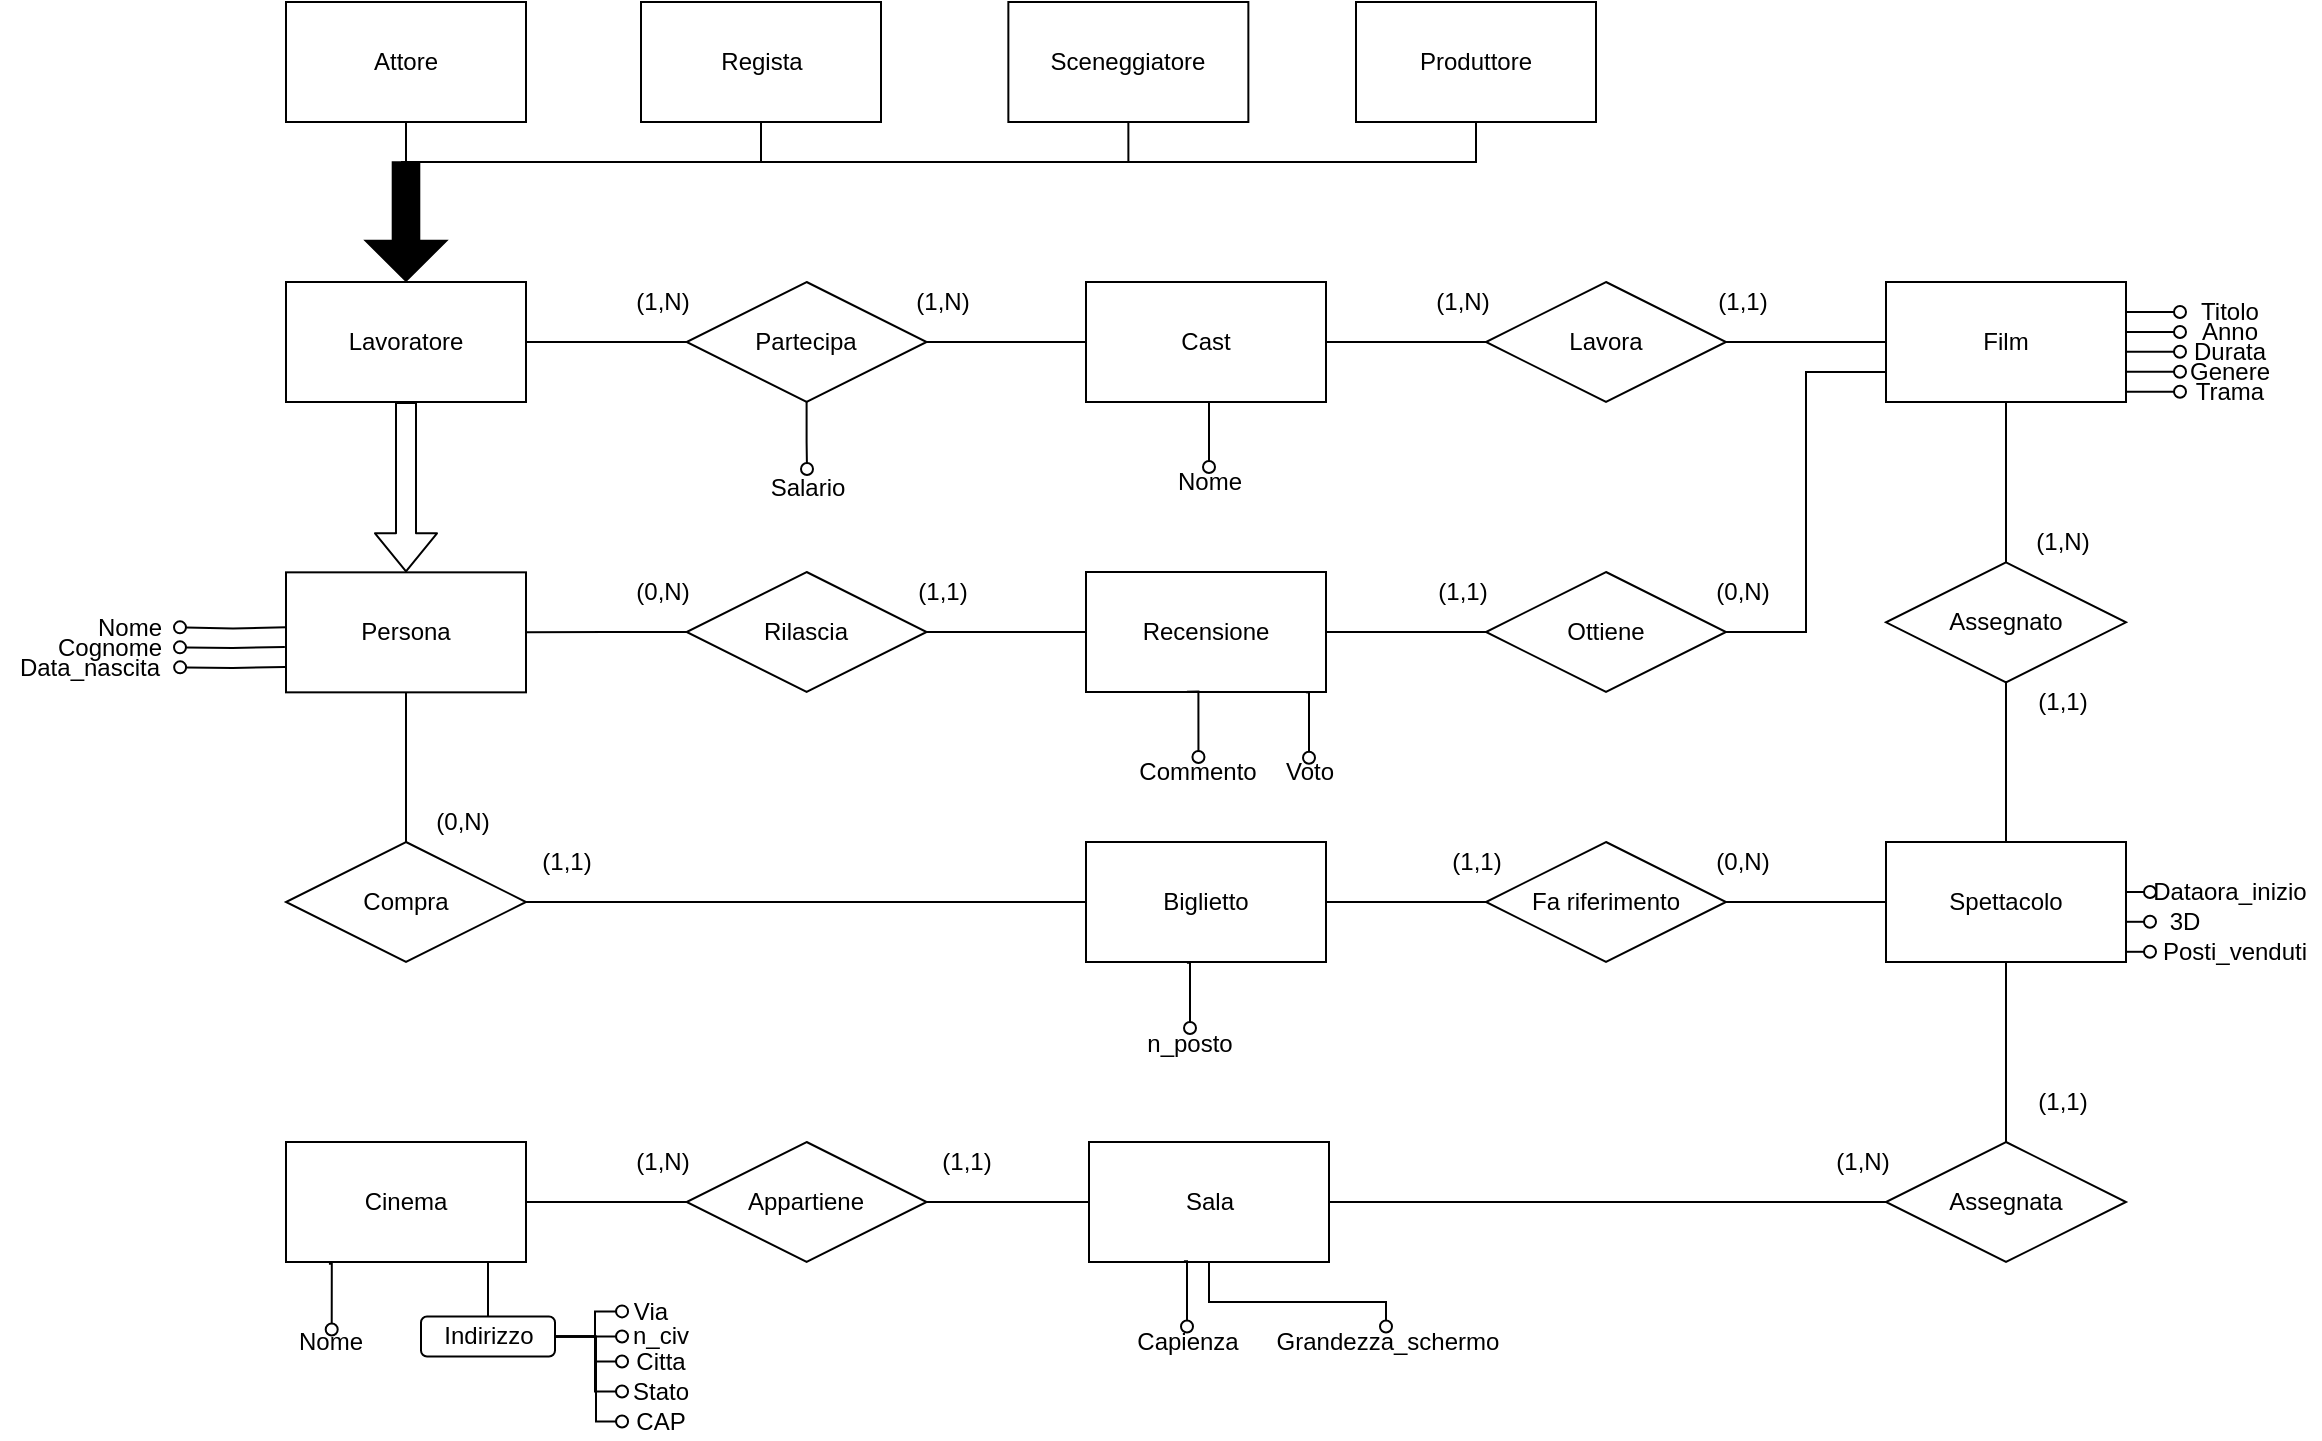 <mxfile version="12.2.2" type="device" pages="1"><diagram id="SxVCvDRjUEHPkxnFhpnD" name="Page-1"><mxGraphModel dx="1648" dy="804" grid="1" gridSize="10" guides="1" tooltips="1" connect="1" arrows="1" fold="1" page="1" pageScale="1" pageWidth="1169" pageHeight="827" math="0" shadow="0"><root><mxCell id="0"/><mxCell id="1" parent="0"/><mxCell id="8wB98f5tJk7npL21OONF-8" style="edgeStyle=orthogonalEdgeStyle;rounded=0;orthogonalLoop=1;jettySize=auto;html=1;exitX=1;exitY=0.5;exitDx=0;exitDy=0;entryX=0;entryY=0.5;entryDx=0;entryDy=0;endArrow=none;endFill=0;" parent="1" source="8wB98f5tJk7npL21OONF-1" target="8wB98f5tJk7npL21OONF-7" edge="1"><mxGeometry relative="1" as="geometry"/></mxCell><mxCell id="8wB98f5tJk7npL21OONF-1" value="Biglietto" style="rounded=0;whiteSpace=wrap;html=1;" parent="1" vertex="1"><mxGeometry x="553" y="450" width="120" height="60" as="geometry"/></mxCell><mxCell id="8wB98f5tJk7npL21OONF-10" style="edgeStyle=orthogonalEdgeStyle;rounded=0;orthogonalLoop=1;jettySize=auto;html=1;exitX=1;exitY=0.5;exitDx=0;exitDy=0;entryX=0;entryY=0.5;entryDx=0;entryDy=0;endArrow=none;endFill=0;" parent="1" source="8wB98f5tJk7npL21OONF-7" target="8wB98f5tJk7npL21OONF-9" edge="1"><mxGeometry relative="1" as="geometry"/></mxCell><mxCell id="8wB98f5tJk7npL21OONF-7" value="Fa riferimento" style="rhombus;whiteSpace=wrap;html=1;" parent="1" vertex="1"><mxGeometry x="753" y="450" width="120" height="60" as="geometry"/></mxCell><mxCell id="8wB98f5tJk7npL21OONF-11" style="edgeStyle=orthogonalEdgeStyle;rounded=0;orthogonalLoop=1;jettySize=auto;html=1;exitX=0.5;exitY=0;exitDx=0;exitDy=0;endArrow=none;endFill=0;" parent="1" source="8wB98f5tJk7npL21OONF-9" edge="1"><mxGeometry relative="1" as="geometry"><mxPoint x="1013" y="370" as="targetPoint"/></mxGeometry></mxCell><mxCell id="8wB98f5tJk7npL21OONF-9" value="Spettacolo" style="rounded=0;whiteSpace=wrap;html=1;" parent="1" vertex="1"><mxGeometry x="953" y="450" width="120" height="60" as="geometry"/></mxCell><mxCell id="8wB98f5tJk7npL21OONF-13" value="" style="edgeStyle=orthogonalEdgeStyle;rounded=0;orthogonalLoop=1;jettySize=auto;html=1;endArrow=none;endFill=0;exitX=0.5;exitY=1;exitDx=0;exitDy=0;" parent="1" source="8wB98f5tJk7npL21OONF-12" target="8wB98f5tJk7npL21OONF-9" edge="1"><mxGeometry relative="1" as="geometry"/></mxCell><mxCell id="8wB98f5tJk7npL21OONF-12" value="Assegnato" style="rhombus;whiteSpace=wrap;html=1;" parent="1" vertex="1"><mxGeometry x="953" y="310.17" width="120" height="60" as="geometry"/></mxCell><mxCell id="8wB98f5tJk7npL21OONF-21" style="edgeStyle=orthogonalEdgeStyle;rounded=0;orthogonalLoop=1;jettySize=auto;html=1;exitX=0;exitY=0.75;exitDx=0;exitDy=0;entryX=1;entryY=0.5;entryDx=0;entryDy=0;endArrow=none;endFill=0;" parent="1" source="8wB98f5tJk7npL21OONF-17" target="8wB98f5tJk7npL21OONF-19" edge="1"><mxGeometry relative="1" as="geometry"/></mxCell><mxCell id="8wB98f5tJk7npL21OONF-17" value="Film" style="rounded=0;whiteSpace=wrap;html=1;" parent="1" vertex="1"><mxGeometry x="953" y="170" width="120" height="60" as="geometry"/></mxCell><mxCell id="8wB98f5tJk7npL21OONF-29" style="edgeStyle=orthogonalEdgeStyle;rounded=0;orthogonalLoop=1;jettySize=auto;html=1;exitX=0;exitY=0.5;exitDx=0;exitDy=0;entryX=1;entryY=0.5;entryDx=0;entryDy=0;endArrow=none;endFill=0;" parent="1" source="8wB98f5tJk7npL21OONF-19" target="8wB98f5tJk7npL21OONF-27" edge="1"><mxGeometry relative="1" as="geometry"/></mxCell><mxCell id="8wB98f5tJk7npL21OONF-19" value="Ottiene" style="rhombus;whiteSpace=wrap;html=1;" parent="1" vertex="1"><mxGeometry x="753" y="315" width="120" height="60" as="geometry"/></mxCell><mxCell id="8wB98f5tJk7npL21OONF-24" style="edgeStyle=orthogonalEdgeStyle;rounded=0;orthogonalLoop=1;jettySize=auto;html=1;exitX=1;exitY=0.5;exitDx=0;exitDy=0;entryX=0;entryY=0.5;entryDx=0;entryDy=0;endArrow=none;endFill=0;" parent="1" source="8wB98f5tJk7npL21OONF-23" target="8wB98f5tJk7npL21OONF-17" edge="1"><mxGeometry relative="1" as="geometry"/></mxCell><mxCell id="8wB98f5tJk7npL21OONF-28" style="edgeStyle=orthogonalEdgeStyle;rounded=0;orthogonalLoop=1;jettySize=auto;html=1;exitX=0;exitY=0.5;exitDx=0;exitDy=0;entryX=1;entryY=0.5;entryDx=0;entryDy=0;endArrow=none;endFill=0;" parent="1" source="8wB98f5tJk7npL21OONF-23" target="8wB98f5tJk7npL21OONF-26" edge="1"><mxGeometry relative="1" as="geometry"/></mxCell><mxCell id="8wB98f5tJk7npL21OONF-23" value="Lavora" style="rhombus;whiteSpace=wrap;html=1;" parent="1" vertex="1"><mxGeometry x="753" y="170" width="120" height="60" as="geometry"/></mxCell><mxCell id="8wB98f5tJk7npL21OONF-26" value="Cast" style="rounded=0;whiteSpace=wrap;html=1;" parent="1" vertex="1"><mxGeometry x="553" y="170" width="120" height="60" as="geometry"/></mxCell><mxCell id="8wB98f5tJk7npL21OONF-27" value="Recensione" style="rounded=0;whiteSpace=wrap;html=1;" parent="1" vertex="1"><mxGeometry x="553" y="315" width="120" height="60" as="geometry"/></mxCell><mxCell id="8wB98f5tJk7npL21OONF-36" style="edgeStyle=orthogonalEdgeStyle;rounded=0;orthogonalLoop=1;jettySize=auto;html=1;exitX=1;exitY=0.5;exitDx=0;exitDy=0;entryX=0;entryY=0.5;entryDx=0;entryDy=0;endArrow=none;endFill=0;" parent="1" source="8wB98f5tJk7npL21OONF-34" target="8wB98f5tJk7npL21OONF-1" edge="1"><mxGeometry relative="1" as="geometry"/></mxCell><mxCell id="8wB98f5tJk7npL21OONF-34" value="Compra" style="rhombus;whiteSpace=wrap;html=1;" parent="1" vertex="1"><mxGeometry x="153" y="450" width="120" height="60" as="geometry"/></mxCell><mxCell id="8wB98f5tJk7npL21OONF-42" style="edgeStyle=orthogonalEdgeStyle;rounded=0;orthogonalLoop=1;jettySize=auto;html=1;exitX=0;exitY=0.5;exitDx=0;exitDy=0;entryX=1;entryY=0.5;entryDx=0;entryDy=0;endArrow=none;endFill=0;" parent="1" source="8wB98f5tJk7npL21OONF-43" target="8wB98f5tJk7npL21OONF-44" edge="1"><mxGeometry relative="1" as="geometry"/></mxCell><mxCell id="8wB98f5tJk7npL21OONF-68" style="edgeStyle=orthogonalEdgeStyle;rounded=0;orthogonalLoop=1;jettySize=auto;html=1;exitX=1;exitY=0.5;exitDx=0;exitDy=0;endArrow=none;endFill=0;" parent="1" source="8wB98f5tJk7npL21OONF-43" target="8wB98f5tJk7npL21OONF-27" edge="1"><mxGeometry relative="1" as="geometry"/></mxCell><mxCell id="8wB98f5tJk7npL21OONF-43" value="Rilascia" style="rhombus;whiteSpace=wrap;html=1;" parent="1" vertex="1"><mxGeometry x="353.31" y="315" width="120" height="60" as="geometry"/></mxCell><mxCell id="8wB98f5tJk7npL21OONF-46" style="edgeStyle=orthogonalEdgeStyle;rounded=0;orthogonalLoop=1;jettySize=auto;html=1;exitX=0.5;exitY=1;exitDx=0;exitDy=0;entryX=0.5;entryY=0;entryDx=0;entryDy=0;endArrow=none;endFill=0;" parent="1" source="8wB98f5tJk7npL21OONF-44" target="8wB98f5tJk7npL21OONF-34" edge="1"><mxGeometry relative="1" as="geometry"/></mxCell><mxCell id="8wB98f5tJk7npL21OONF-44" value="Persona" style="rounded=0;whiteSpace=wrap;html=1;" parent="1" vertex="1"><mxGeometry x="153" y="315.17" width="120" height="60" as="geometry"/></mxCell><mxCell id="8wB98f5tJk7npL21OONF-48" style="edgeStyle=orthogonalEdgeStyle;rounded=0;orthogonalLoop=1;jettySize=auto;html=1;exitX=0;exitY=0.5;exitDx=0;exitDy=0;entryX=1;entryY=0.5;entryDx=0;entryDy=0;endArrow=none;endFill=0;" parent="1" source="8wB98f5tJk7npL21OONF-49" target="8wB98f5tJk7npL21OONF-50" edge="1"><mxGeometry relative="1" as="geometry"/></mxCell><mxCell id="8wB98f5tJk7npL21OONF-82" style="edgeStyle=orthogonalEdgeStyle;rounded=0;orthogonalLoop=1;jettySize=auto;html=1;exitX=1;exitY=0.5;exitDx=0;exitDy=0;endArrow=none;endFill=0;" parent="1" source="8wB98f5tJk7npL21OONF-49" target="8wB98f5tJk7npL21OONF-26" edge="1"><mxGeometry relative="1" as="geometry"/></mxCell><mxCell id="8wB98f5tJk7npL21OONF-49" value="Partecipa" style="rhombus;whiteSpace=wrap;html=1;" parent="1" vertex="1"><mxGeometry x="353.31" y="170" width="120" height="60" as="geometry"/></mxCell><mxCell id="8wB98f5tJk7npL21OONF-50" value="Lavoratore" style="rounded=0;whiteSpace=wrap;html=1;" parent="1" vertex="1"><mxGeometry x="153" y="170" width="120" height="60" as="geometry"/></mxCell><mxCell id="8wB98f5tJk7npL21OONF-55" value="Assegnata" style="rhombus;whiteSpace=wrap;html=1;" parent="1" vertex="1"><mxGeometry x="953" y="600.0" width="120" height="60" as="geometry"/></mxCell><mxCell id="8wB98f5tJk7npL21OONF-57" value="Sala" style="rounded=0;whiteSpace=wrap;html=1;" parent="1" vertex="1"><mxGeometry x="554.5" y="600" width="120" height="60" as="geometry"/></mxCell><mxCell id="8wB98f5tJk7npL21OONF-58" style="edgeStyle=orthogonalEdgeStyle;rounded=0;orthogonalLoop=1;jettySize=auto;html=1;exitX=1;exitY=0.5;exitDx=0;exitDy=0;entryX=0;entryY=0.5;entryDx=0;entryDy=0;endArrow=none;endFill=0;" parent="1" source="8wB98f5tJk7npL21OONF-61" target="8wB98f5tJk7npL21OONF-60" edge="1"><mxGeometry relative="1" as="geometry"><mxPoint x="473.974" y="759.529" as="sourcePoint"/></mxGeometry></mxCell><mxCell id="8wB98f5tJk7npL21OONF-59" style="edgeStyle=orthogonalEdgeStyle;rounded=0;orthogonalLoop=1;jettySize=auto;html=1;exitX=1;exitY=0.5;exitDx=0;exitDy=0;entryX=0;entryY=0.5;entryDx=0;entryDy=0;endArrow=none;endFill=0;" parent="1" source="8wB98f5tJk7npL21OONF-60" target="8wB98f5tJk7npL21OONF-57" edge="1"><mxGeometry relative="1" as="geometry"><mxPoint x="753.974" y="759.529" as="targetPoint"/></mxGeometry></mxCell><mxCell id="8wB98f5tJk7npL21OONF-60" value="Appartiene" style="rhombus;whiteSpace=wrap;html=1;" parent="1" vertex="1"><mxGeometry x="353.31" y="600" width="120" height="60" as="geometry"/></mxCell><mxCell id="8wB98f5tJk7npL21OONF-61" value="Cinema" style="rounded=0;whiteSpace=wrap;html=1;" parent="1" vertex="1"><mxGeometry x="153" y="600" width="120" height="60" as="geometry"/></mxCell><mxCell id="8wB98f5tJk7npL21OONF-85" value="" style="html=1;shadow=0;dashed=0;align=center;verticalAlign=middle;shape=mxgraph.arrows2.arrow;dy=0.67;dx=20;notch=0;strokeWidth=1;rotation=90;labelBackgroundColor=none;gradientColor=none;fillColor=#000000;" parent="1" vertex="1"><mxGeometry x="183.37" y="119.6" width="59.26" height="40.3" as="geometry"/></mxCell><mxCell id="8wB98f5tJk7npL21OONF-97" style="edgeStyle=orthogonalEdgeStyle;rounded=0;orthogonalLoop=1;jettySize=auto;html=1;exitX=0.5;exitY=1;exitDx=0;exitDy=0;endArrow=none;endFill=0;entryX=0;entryY=0.5;entryDx=0;entryDy=0;entryPerimeter=0;" parent="1" source="8wB98f5tJk7npL21OONF-86" edge="1"><mxGeometry relative="1" as="geometry"><mxPoint x="333.5" y="110" as="targetPoint"/><Array as="points"><mxPoint x="748.5" y="110"/></Array></mxGeometry></mxCell><mxCell id="8wB98f5tJk7npL21OONF-86" value="Produttore" style="rounded=0;whiteSpace=wrap;html=1;" parent="1" vertex="1"><mxGeometry x="688" y="30" width="120" height="60" as="geometry"/></mxCell><mxCell id="8wB98f5tJk7npL21OONF-98" style="edgeStyle=orthogonalEdgeStyle;rounded=0;orthogonalLoop=1;jettySize=auto;html=1;exitX=0.5;exitY=1;exitDx=0;exitDy=0;endArrow=none;endFill=0;entryX=0;entryY=0.5;entryDx=0;entryDy=0;entryPerimeter=0;" parent="1" source="8wB98f5tJk7npL21OONF-87" edge="1"><mxGeometry relative="1" as="geometry"><mxPoint x="333.5" y="110" as="targetPoint"/><Array as="points"><mxPoint x="574.5" y="110"/></Array></mxGeometry></mxCell><mxCell id="8wB98f5tJk7npL21OONF-87" value="Sceneggiatore" style="rounded=0;whiteSpace=wrap;html=1;" parent="1" vertex="1"><mxGeometry x="514.18" y="30" width="120" height="60" as="geometry"/></mxCell><mxCell id="8wB98f5tJk7npL21OONF-99" style="edgeStyle=orthogonalEdgeStyle;rounded=0;orthogonalLoop=1;jettySize=auto;html=1;exitX=0.5;exitY=1;exitDx=0;exitDy=0;endArrow=none;endFill=0;" parent="1" source="8wB98f5tJk7npL21OONF-88" edge="1"><mxGeometry relative="1" as="geometry"><mxPoint x="210.5" y="110" as="targetPoint"/><Array as="points"><mxPoint x="390.5" y="110"/></Array></mxGeometry></mxCell><mxCell id="8wB98f5tJk7npL21OONF-88" value="Regista" style="rounded=0;whiteSpace=wrap;html=1;" parent="1" vertex="1"><mxGeometry x="330.5" y="30" width="120" height="60" as="geometry"/></mxCell><mxCell id="8wB98f5tJk7npL21OONF-100" style="edgeStyle=orthogonalEdgeStyle;rounded=0;orthogonalLoop=1;jettySize=auto;html=1;exitX=0.5;exitY=1;exitDx=0;exitDy=0;endArrow=none;endFill=0;entryX=0.5;entryY=0;entryDx=0;entryDy=0;" parent="1" source="8wB98f5tJk7npL21OONF-89" target="8wB98f5tJk7npL21OONF-50" edge="1"><mxGeometry relative="1" as="geometry"><mxPoint x="280.5" y="110" as="targetPoint"/><Array as="points"><mxPoint x="213.5" y="100"/><mxPoint x="213.5" y="100"/></Array></mxGeometry></mxCell><mxCell id="8wB98f5tJk7npL21OONF-89" value="Attore" style="rounded=0;whiteSpace=wrap;html=1;" parent="1" vertex="1"><mxGeometry x="153" y="30" width="120" height="60" as="geometry"/></mxCell><mxCell id="zS0oxWJzYQvJp2sohlHS-12" value="(1,1)" style="text;html=1;align=center;verticalAlign=middle;resizable=0;points=[];;autosize=1;" parent="1" vertex="1"><mxGeometry x="1020.5" y="569.67" width="40" height="20" as="geometry"/></mxCell><mxCell id="zS0oxWJzYQvJp2sohlHS-13" value="(1,N)" style="text;html=1;align=center;verticalAlign=middle;resizable=0;points=[];;autosize=1;" parent="1" vertex="1"><mxGeometry x="920.5" y="600" width="40" height="20" as="geometry"/></mxCell><mxCell id="zS0oxWJzYQvJp2sohlHS-15" value="(1,N)" style="text;html=1;align=center;verticalAlign=middle;resizable=0;points=[];;autosize=1;" parent="1" vertex="1"><mxGeometry x="1020.5" y="289.84" width="40" height="20" as="geometry"/></mxCell><mxCell id="zS0oxWJzYQvJp2sohlHS-16" value="(1,1)" style="text;html=1;align=center;verticalAlign=middle;resizable=0;points=[];;autosize=1;" parent="1" vertex="1"><mxGeometry x="1020.5" y="370.17" width="40" height="20" as="geometry"/></mxCell><mxCell id="zS0oxWJzYQvJp2sohlHS-17" value="(1,N)" style="text;html=1;align=center;verticalAlign=middle;resizable=0;points=[];;autosize=1;" parent="1" vertex="1"><mxGeometry x="720.5" y="170.0" width="40" height="20" as="geometry"/></mxCell><mxCell id="zS0oxWJzYQvJp2sohlHS-18" value="(1,1)" style="text;html=1;align=center;verticalAlign=middle;resizable=0;points=[];;autosize=1;" parent="1" vertex="1"><mxGeometry x="860.5" y="170.0" width="40" height="20" as="geometry"/></mxCell><mxCell id="zS0oxWJzYQvJp2sohlHS-19" value="(1,1)" style="text;html=1;align=center;verticalAlign=middle;resizable=0;points=[];;autosize=1;direction=south;" parent="1" vertex="1"><mxGeometry x="730.5" y="305.17" width="20" height="40" as="geometry"/></mxCell><mxCell id="zS0oxWJzYQvJp2sohlHS-20" value="(0,N)" style="text;html=1;align=center;verticalAlign=middle;resizable=0;points=[];;autosize=1;" parent="1" vertex="1"><mxGeometry x="860.5" y="315" width="40" height="20" as="geometry"/></mxCell><mxCell id="zS0oxWJzYQvJp2sohlHS-21" value="(1,1)" style="text;html=1;align=center;verticalAlign=middle;resizable=0;points=[];;autosize=1;" parent="1" vertex="1"><mxGeometry x="728" y="450" width="40" height="20" as="geometry"/></mxCell><mxCell id="zS0oxWJzYQvJp2sohlHS-22" value="(0,N)" style="text;html=1;align=center;verticalAlign=middle;resizable=0;points=[];;autosize=1;" parent="1" vertex="1"><mxGeometry x="860.5" y="450" width="40" height="20" as="geometry"/></mxCell><mxCell id="wW--GuR68TF_nnqXMGor-6" value="" style="endArrow=none;html=1;entryX=0.5;entryY=1;entryDx=0;entryDy=0;exitX=0.5;exitY=0;exitDx=0;exitDy=0;" parent="1" source="8wB98f5tJk7npL21OONF-55" target="8wB98f5tJk7npL21OONF-9" edge="1"><mxGeometry width="50" height="50" relative="1" as="geometry"><mxPoint x="440.5" y="610" as="sourcePoint"/><mxPoint x="490.5" y="560" as="targetPoint"/></mxGeometry></mxCell><mxCell id="wW--GuR68TF_nnqXMGor-8" value="" style="endArrow=none;html=1;entryX=1;entryY=0.5;entryDx=0;entryDy=0;exitX=0;exitY=0.5;exitDx=0;exitDy=0;" parent="1" source="8wB98f5tJk7npL21OONF-55" target="8wB98f5tJk7npL21OONF-57" edge="1"><mxGeometry width="50" height="50" relative="1" as="geometry"><mxPoint x="120.5" y="820" as="sourcePoint"/><mxPoint x="170.5" y="770" as="targetPoint"/></mxGeometry></mxCell><mxCell id="wW--GuR68TF_nnqXMGor-9" value="(1,N)" style="text;html=1;align=center;verticalAlign=middle;resizable=0;points=[];;autosize=1;" parent="1" vertex="1"><mxGeometry x="320.5" y="170.0" width="40" height="20" as="geometry"/></mxCell><mxCell id="wW--GuR68TF_nnqXMGor-10" value="(1,N)" style="text;html=1;align=center;verticalAlign=middle;resizable=0;points=[];;autosize=1;" parent="1" vertex="1"><mxGeometry x="460.5" y="170.0" width="40" height="20" as="geometry"/></mxCell><mxCell id="wW--GuR68TF_nnqXMGor-12" value="(0,N)" style="text;html=1;align=center;verticalAlign=middle;resizable=0;points=[];;autosize=1;" parent="1" vertex="1"><mxGeometry x="320.5" y="315.17" width="40" height="20" as="geometry"/></mxCell><mxCell id="wW--GuR68TF_nnqXMGor-13" value="(1,1)" style="text;html=1;align=center;verticalAlign=middle;resizable=0;points=[];;autosize=1;" parent="1" vertex="1"><mxGeometry x="460.5" y="315" width="40" height="20" as="geometry"/></mxCell><mxCell id="wW--GuR68TF_nnqXMGor-14" value="" style="endArrow=none;html=1;entryX=0.5;entryY=1;entryDx=0;entryDy=0;exitX=0.5;exitY=0;exitDx=0;exitDy=0;" parent="1" source="8wB98f5tJk7npL21OONF-12" target="8wB98f5tJk7npL21OONF-17" edge="1"><mxGeometry width="50" height="50" relative="1" as="geometry"><mxPoint x="250.5" y="740" as="sourcePoint"/><mxPoint x="300.5" y="690" as="targetPoint"/></mxGeometry></mxCell><mxCell id="wW--GuR68TF_nnqXMGor-17" value="" style="shape=flexArrow;endArrow=classic;html=1;exitX=0.5;exitY=1;exitDx=0;exitDy=0;entryX=0.5;entryY=0;entryDx=0;entryDy=0;" parent="1" source="8wB98f5tJk7npL21OONF-50" target="8wB98f5tJk7npL21OONF-44" edge="1"><mxGeometry width="50" height="50" relative="1" as="geometry"><mxPoint x="192.63" y="289.84" as="sourcePoint"/><mxPoint x="242.63" y="239.84" as="targetPoint"/></mxGeometry></mxCell><mxCell id="wW--GuR68TF_nnqXMGor-18" value="(0,N)" style="text;html=1;align=center;verticalAlign=middle;resizable=0;points=[];;autosize=1;" parent="1" vertex="1"><mxGeometry x="220.5" y="430.0" width="40" height="20" as="geometry"/></mxCell><mxCell id="wW--GuR68TF_nnqXMGor-19" value="(1,1)" style="text;html=1;align=center;verticalAlign=middle;resizable=0;points=[];;autosize=1;" parent="1" vertex="1"><mxGeometry x="273" y="450" width="40" height="20" as="geometry"/></mxCell><mxCell id="wW--GuR68TF_nnqXMGor-20" value="(1,1)" style="text;html=1;align=center;verticalAlign=middle;resizable=0;points=[];;autosize=1;" parent="1" vertex="1"><mxGeometry x="473.31" y="600" width="40" height="20" as="geometry"/></mxCell><mxCell id="wW--GuR68TF_nnqXMGor-21" value="(1,N)" style="text;html=1;align=center;verticalAlign=middle;resizable=0;points=[];;autosize=1;" parent="1" vertex="1"><mxGeometry x="320.5" y="600" width="40" height="20" as="geometry"/></mxCell><mxCell id="wW--GuR68TF_nnqXMGor-31" style="edgeStyle=orthogonalEdgeStyle;rounded=0;orthogonalLoop=1;jettySize=auto;html=1;exitX=0;exitY=0.5;exitDx=0;exitDy=0;endArrow=oval;endFill=0;entryX=1;entryY=0.5;entryDx=0;entryDy=0;" parent="1" target="wW--GuR68TF_nnqXMGor-32" edge="1"><mxGeometry relative="1" as="geometry"><mxPoint x="100" y="342.67" as="targetPoint"/><mxPoint x="153" y="342.67" as="sourcePoint"/></mxGeometry></mxCell><mxCell id="wW--GuR68TF_nnqXMGor-32" value="Nome" style="text;html=1;strokeColor=none;fillColor=none;align=center;verticalAlign=middle;whiteSpace=wrap;rounded=0;" parent="1" vertex="1"><mxGeometry x="50" y="337.67" width="50" height="10" as="geometry"/></mxCell><mxCell id="wW--GuR68TF_nnqXMGor-35" style="edgeStyle=orthogonalEdgeStyle;rounded=0;orthogonalLoop=1;jettySize=auto;html=1;exitX=0;exitY=0.5;exitDx=0;exitDy=0;endArrow=oval;endFill=0;entryX=1;entryY=0.5;entryDx=0;entryDy=0;" parent="1" target="wW--GuR68TF_nnqXMGor-36" edge="1"><mxGeometry relative="1" as="geometry"><mxPoint x="100" y="352.67" as="targetPoint"/><mxPoint x="152.429" y="352.527" as="sourcePoint"/></mxGeometry></mxCell><mxCell id="wW--GuR68TF_nnqXMGor-36" value="Cognome" style="text;html=1;strokeColor=none;fillColor=none;align=center;verticalAlign=middle;whiteSpace=wrap;rounded=0;" parent="1" vertex="1"><mxGeometry x="30" y="347.67" width="70" height="10" as="geometry"/></mxCell><mxCell id="wW--GuR68TF_nnqXMGor-37" style="edgeStyle=orthogonalEdgeStyle;rounded=0;orthogonalLoop=1;jettySize=auto;html=1;exitX=0;exitY=0.5;exitDx=0;exitDy=0;endArrow=oval;endFill=0;entryX=1;entryY=0.5;entryDx=0;entryDy=0;" parent="1" target="wW--GuR68TF_nnqXMGor-38" edge="1"><mxGeometry relative="1" as="geometry"><mxPoint x="100.07" y="362.67" as="targetPoint"/><mxPoint x="152.499" y="362.527" as="sourcePoint"/></mxGeometry></mxCell><mxCell id="wW--GuR68TF_nnqXMGor-38" value="Data_nascita" style="text;html=1;strokeColor=none;fillColor=none;align=center;verticalAlign=middle;whiteSpace=wrap;rounded=0;" parent="1" vertex="1"><mxGeometry x="10" y="357.67" width="90.07" height="10" as="geometry"/></mxCell><mxCell id="wW--GuR68TF_nnqXMGor-39" style="edgeStyle=orthogonalEdgeStyle;rounded=0;orthogonalLoop=1;jettySize=auto;html=1;exitX=0.5;exitY=1;exitDx=0;exitDy=0;endArrow=oval;endFill=0;entryX=0.5;entryY=0;entryDx=0;entryDy=0;" parent="1" source="8wB98f5tJk7npL21OONF-26" target="wW--GuR68TF_nnqXMGor-40" edge="1"><mxGeometry relative="1" as="geometry"><mxPoint x="640" y="270.0" as="targetPoint"/><mxPoint x="693.0" y="270.0" as="sourcePoint"/></mxGeometry></mxCell><mxCell id="wW--GuR68TF_nnqXMGor-40" value="Nome" style="text;html=1;strokeColor=none;fillColor=none;align=center;verticalAlign=middle;whiteSpace=wrap;rounded=0;" parent="1" vertex="1"><mxGeometry x="589.5" y="262.5" width="50" height="15" as="geometry"/></mxCell><mxCell id="wW--GuR68TF_nnqXMGor-41" style="edgeStyle=orthogonalEdgeStyle;rounded=0;orthogonalLoop=1;jettySize=auto;html=1;endArrow=oval;endFill=0;" parent="1" source="8wB98f5tJk7npL21OONF-49" target="wW--GuR68TF_nnqXMGor-42" edge="1"><mxGeometry relative="1" as="geometry"><mxPoint x="427.5" y="252.5" as="targetPoint"/><mxPoint x="480.5" y="252.5" as="sourcePoint"/></mxGeometry></mxCell><mxCell id="wW--GuR68TF_nnqXMGor-42" value="Salario" style="text;html=1;strokeColor=none;fillColor=none;align=center;verticalAlign=middle;whiteSpace=wrap;rounded=0;" parent="1" vertex="1"><mxGeometry x="388.5" y="263.5" width="50" height="18" as="geometry"/></mxCell><mxCell id="wW--GuR68TF_nnqXMGor-46" style="edgeStyle=orthogonalEdgeStyle;rounded=0;orthogonalLoop=1;jettySize=auto;html=1;exitX=1;exitY=0.25;exitDx=0;exitDy=0;endArrow=oval;endFill=0;entryX=0;entryY=0.5;entryDx=0;entryDy=0;" parent="1" source="8wB98f5tJk7npL21OONF-17" target="wW--GuR68TF_nnqXMGor-47" edge="1"><mxGeometry relative="1" as="geometry"><mxPoint x="1150" y="200.0" as="targetPoint"/><mxPoint x="1203" y="200.0" as="sourcePoint"/></mxGeometry></mxCell><mxCell id="wW--GuR68TF_nnqXMGor-47" value="Titolo" style="text;html=1;strokeColor=none;fillColor=none;align=center;verticalAlign=middle;whiteSpace=wrap;rounded=0;" parent="1" vertex="1"><mxGeometry x="1100" y="180.1" width="50" height="10" as="geometry"/></mxCell><mxCell id="wW--GuR68TF_nnqXMGor-48" style="edgeStyle=orthogonalEdgeStyle;rounded=0;orthogonalLoop=1;jettySize=auto;html=1;exitX=1;exitY=0.25;exitDx=0;exitDy=0;endArrow=oval;endFill=0;entryX=0;entryY=0.5;entryDx=0;entryDy=0;" parent="1" target="wW--GuR68TF_nnqXMGor-49" edge="1"><mxGeometry relative="1" as="geometry"><mxPoint x="1150" y="210.0" as="targetPoint"/><mxPoint x="1073" y="195" as="sourcePoint"/></mxGeometry></mxCell><mxCell id="wW--GuR68TF_nnqXMGor-49" value="Anno&lt;span style=&quot;color: rgba(0 , 0 , 0 , 0) ; font-family: monospace ; font-size: 0px ; white-space: nowrap&quot;&gt;%3CmxGraphModel%3E%3Croot%3E%3CmxCell%20id%3D%220%22%2F%3E%3CmxCell%20id%3D%221%22%20parent%3D%220%22%2F%3E%3CmxCell%20id%3D%222%22%20style%3D%22edgeStyle%3DorthogonalEdgeStyle%3Brounded%3D0%3BorthogonalLoop%3D1%3BjettySize%3Dauto%3Bhtml%3D1%3BexitX%3D1%3BexitY%3D0.25%3BexitDx%3D0%3BexitDy%3D0%3BendArrow%3Doval%3BendFill%3D0%3BentryX%3D0%3BentryY%3D0.5%3BentryDx%3D0%3BentryDy%3D0%3B%22%20edge%3D%221%22%20target%3D%223%22%20parent%3D%221%22%3E%3CmxGeometry%20relative%3D%221%22%20as%3D%22geometry%22%3E%3CmxPoint%20x%3D%221150%22%20y%3D%22200.0%22%20as%3D%22targetPoint%22%2F%3E%3CmxPoint%20x%3D%221073%22%20y%3D%22185%22%20as%3D%22sourcePoint%22%2F%3E%3C%2FmxGeometry%3E%3C%2FmxCell%3E%3CmxCell%20id%3D%223%22%20value%3D%22Titolo%22%20style%3D%22text%3Bhtml%3D1%3BstrokeColor%3Dnone%3BfillColor%3Dnone%3Balign%3Dcenter%3BverticalAlign%3Dmiddle%3BwhiteSpace%3Dwrap%3Brounded%3D0%3B%22%20vertex%3D%221%22%20parent%3D%221%22%3E%3CmxGeometry%20x%3D%221100%22%20y%3D%22180.1%22%20width%3D%2250%22%20height%3D%2210%22%20as%3D%22geometry%22%2F%3E%3C%2FmxCell%3E%3C%2Froot%3E%3C%2FmxGraphModel%3E&lt;/span&gt;" style="text;html=1;strokeColor=none;fillColor=none;align=center;verticalAlign=middle;whiteSpace=wrap;rounded=0;" parent="1" vertex="1"><mxGeometry x="1100" y="190.1" width="50" height="10" as="geometry"/></mxCell><mxCell id="wW--GuR68TF_nnqXMGor-50" style="edgeStyle=orthogonalEdgeStyle;rounded=0;orthogonalLoop=1;jettySize=auto;html=1;exitX=1;exitY=0.25;exitDx=0;exitDy=0;endArrow=oval;endFill=0;entryX=0;entryY=0.5;entryDx=0;entryDy=0;" parent="1" target="wW--GuR68TF_nnqXMGor-51" edge="1"><mxGeometry relative="1" as="geometry"><mxPoint x="1150" y="219.9" as="targetPoint"/><mxPoint x="1073" y="204.9" as="sourcePoint"/></mxGeometry></mxCell><mxCell id="wW--GuR68TF_nnqXMGor-51" value="Durata" style="text;html=1;strokeColor=none;fillColor=none;align=center;verticalAlign=middle;whiteSpace=wrap;rounded=0;" parent="1" vertex="1"><mxGeometry x="1100" y="200.0" width="50" height="10" as="geometry"/></mxCell><mxCell id="wW--GuR68TF_nnqXMGor-52" style="edgeStyle=orthogonalEdgeStyle;rounded=0;orthogonalLoop=1;jettySize=auto;html=1;exitX=1;exitY=0.25;exitDx=0;exitDy=0;endArrow=oval;endFill=0;entryX=0;entryY=0.5;entryDx=0;entryDy=0;" parent="1" target="wW--GuR68TF_nnqXMGor-53" edge="1"><mxGeometry relative="1" as="geometry"><mxPoint x="1150" y="229.9" as="targetPoint"/><mxPoint x="1073" y="214.9" as="sourcePoint"/></mxGeometry></mxCell><mxCell id="wW--GuR68TF_nnqXMGor-53" value="Genere" style="text;html=1;strokeColor=none;fillColor=none;align=center;verticalAlign=middle;whiteSpace=wrap;rounded=0;" parent="1" vertex="1"><mxGeometry x="1100" y="210" width="50" height="10" as="geometry"/></mxCell><mxCell id="wW--GuR68TF_nnqXMGor-54" style="edgeStyle=orthogonalEdgeStyle;rounded=0;orthogonalLoop=1;jettySize=auto;html=1;exitX=1;exitY=0.25;exitDx=0;exitDy=0;endArrow=oval;endFill=0;entryX=0;entryY=0.5;entryDx=0;entryDy=0;" parent="1" target="wW--GuR68TF_nnqXMGor-55" edge="1"><mxGeometry relative="1" as="geometry"><mxPoint x="1150" y="239.9" as="targetPoint"/><mxPoint x="1073" y="224.9" as="sourcePoint"/></mxGeometry></mxCell><mxCell id="wW--GuR68TF_nnqXMGor-55" value="Trama" style="text;html=1;strokeColor=none;fillColor=none;align=center;verticalAlign=middle;whiteSpace=wrap;rounded=0;" parent="1" vertex="1"><mxGeometry x="1100" y="220.0" width="50" height="10" as="geometry"/></mxCell><mxCell id="wW--GuR68TF_nnqXMGor-59" style="edgeStyle=orthogonalEdgeStyle;rounded=0;orthogonalLoop=1;jettySize=auto;html=1;exitX=0.5;exitY=1;exitDx=0;exitDy=0;endArrow=oval;endFill=0;entryX=0.5;entryY=0;entryDx=0;entryDy=0;" parent="1" target="wW--GuR68TF_nnqXMGor-60" edge="1"><mxGeometry relative="1" as="geometry"><mxPoint x="630.5" y="415.0" as="targetPoint"/><mxPoint x="603.466" y="374.828" as="sourcePoint"/></mxGeometry></mxCell><mxCell id="wW--GuR68TF_nnqXMGor-60" value="Commento" style="text;html=1;strokeColor=none;fillColor=none;align=center;verticalAlign=middle;whiteSpace=wrap;rounded=0;" parent="1" vertex="1"><mxGeometry x="569.23" y="407.5" width="80" height="15" as="geometry"/></mxCell><mxCell id="wW--GuR68TF_nnqXMGor-61" style="edgeStyle=orthogonalEdgeStyle;rounded=0;orthogonalLoop=1;jettySize=auto;html=1;exitX=0.5;exitY=1;exitDx=0;exitDy=0;endArrow=oval;endFill=0;entryX=0.5;entryY=0;entryDx=0;entryDy=0;" parent="1" target="wW--GuR68TF_nnqXMGor-62" edge="1"><mxGeometry relative="1" as="geometry"><mxPoint x="690" y="415.34" as="targetPoint"/><mxPoint x="662.966" y="375.168" as="sourcePoint"/></mxGeometry></mxCell><mxCell id="wW--GuR68TF_nnqXMGor-62" value="Voto" style="text;html=1;strokeColor=none;fillColor=none;align=center;verticalAlign=middle;whiteSpace=wrap;rounded=0;" parent="1" vertex="1"><mxGeometry x="639.5" y="407.84" width="50" height="15" as="geometry"/></mxCell><mxCell id="wW--GuR68TF_nnqXMGor-65" style="edgeStyle=orthogonalEdgeStyle;rounded=0;orthogonalLoop=1;jettySize=auto;html=1;exitX=0.5;exitY=1;exitDx=0;exitDy=0;endArrow=oval;endFill=0;entryX=0.5;entryY=0;entryDx=0;entryDy=0;" parent="1" target="wW--GuR68TF_nnqXMGor-66" edge="1"><mxGeometry relative="1" as="geometry"><mxPoint x="630.5" y="550.51" as="targetPoint"/><mxPoint x="603.466" y="510.338" as="sourcePoint"/></mxGeometry></mxCell><mxCell id="wW--GuR68TF_nnqXMGor-66" value="n_posto" style="text;html=1;strokeColor=none;fillColor=none;align=center;verticalAlign=middle;whiteSpace=wrap;rounded=0;" parent="1" vertex="1"><mxGeometry x="580" y="543.01" width="50" height="15" as="geometry"/></mxCell><mxCell id="wW--GuR68TF_nnqXMGor-74" value="Nome" style="text;html=1;strokeColor=none;fillColor=none;align=center;verticalAlign=middle;whiteSpace=wrap;rounded=0;" parent="1" vertex="1"><mxGeometry x="160" y="692.24" width="30.5" height="15" as="geometry"/></mxCell><mxCell id="wW--GuR68TF_nnqXMGor-75" value="Indirizzo" style="rounded=1;whiteSpace=wrap;html=1;" parent="1" vertex="1"><mxGeometry x="220.5" y="687.24" width="67" height="20" as="geometry"/></mxCell><mxCell id="wW--GuR68TF_nnqXMGor-76" value="" style="endArrow=none;html=1;entryX=0.5;entryY=0;entryDx=0;entryDy=0;" parent="1" target="wW--GuR68TF_nnqXMGor-75" edge="1"><mxGeometry width="50" height="50" relative="1" as="geometry"><mxPoint x="254" y="660" as="sourcePoint"/><mxPoint x="170" y="730" as="targetPoint"/></mxGeometry></mxCell><mxCell id="wW--GuR68TF_nnqXMGor-82" value="Via" style="text;html=1;strokeColor=none;fillColor=none;align=center;verticalAlign=middle;whiteSpace=wrap;rounded=0;" parent="1" vertex="1"><mxGeometry x="321.02" y="677.24" width="28.98" height="15" as="geometry"/></mxCell><mxCell id="wW--GuR68TF_nnqXMGor-83" style="edgeStyle=orthogonalEdgeStyle;rounded=0;orthogonalLoop=1;jettySize=auto;html=1;endArrow=oval;endFill=0;entryX=0;entryY=0.5;entryDx=0;entryDy=0;" parent="1" source="wW--GuR68TF_nnqXMGor-75" target="wW--GuR68TF_nnqXMGor-84" edge="1"><mxGeometry relative="1" as="geometry"><mxPoint x="310.52" y="690" as="targetPoint"/><mxPoint x="287.443" y="702.235" as="sourcePoint"/><Array as="points"/></mxGeometry></mxCell><mxCell id="wW--GuR68TF_nnqXMGor-84" value="n_civ" style="text;html=1;strokeColor=none;fillColor=none;align=center;verticalAlign=middle;whiteSpace=wrap;rounded=0;" parent="1" vertex="1"><mxGeometry x="321.02" y="689.74" width="38.98" height="15" as="geometry"/></mxCell><mxCell id="wW--GuR68TF_nnqXMGor-89" style="edgeStyle=orthogonalEdgeStyle;rounded=0;orthogonalLoop=1;jettySize=auto;html=1;endArrow=oval;endFill=0;entryX=0;entryY=0.5;entryDx=0;entryDy=0;" parent="1" source="wW--GuR68TF_nnqXMGor-75" target="wW--GuR68TF_nnqXMGor-90" edge="1"><mxGeometry relative="1" as="geometry"><mxPoint x="310.52" y="700.08" as="targetPoint"/><mxPoint x="277.5" y="692.241" as="sourcePoint"/><Array as="points"/></mxGeometry></mxCell><mxCell id="wW--GuR68TF_nnqXMGor-90" value="Citta" style="text;html=1;strokeColor=none;fillColor=none;align=center;verticalAlign=middle;whiteSpace=wrap;rounded=0;" parent="1" vertex="1"><mxGeometry x="321.01" y="702.24" width="38.98" height="15" as="geometry"/></mxCell><mxCell id="wW--GuR68TF_nnqXMGor-91" style="edgeStyle=orthogonalEdgeStyle;rounded=0;orthogonalLoop=1;jettySize=auto;html=1;endArrow=oval;endFill=0;" parent="1" source="wW--GuR68TF_nnqXMGor-75" target="wW--GuR68TF_nnqXMGor-82" edge="1"><mxGeometry relative="1" as="geometry"><mxPoint x="322" y="684" as="targetPoint"/><mxPoint x="297.5" y="707.201" as="sourcePoint"/><Array as="points"/></mxGeometry></mxCell><mxCell id="wW--GuR68TF_nnqXMGor-92" value="Stato" style="text;html=1;strokeColor=none;fillColor=none;align=center;verticalAlign=middle;whiteSpace=wrap;rounded=0;" parent="1" vertex="1"><mxGeometry x="321.01" y="717.24" width="38.98" height="15" as="geometry"/></mxCell><mxCell id="wW--GuR68TF_nnqXMGor-93" style="edgeStyle=orthogonalEdgeStyle;rounded=0;orthogonalLoop=1;jettySize=auto;html=1;endArrow=oval;endFill=0;entryX=0;entryY=0.5;entryDx=0;entryDy=0;" parent="1" source="wW--GuR68TF_nnqXMGor-75" target="wW--GuR68TF_nnqXMGor-92" edge="1"><mxGeometry relative="1" as="geometry"><mxPoint x="331" y="719.685" as="targetPoint"/><mxPoint x="297.5" y="707.201" as="sourcePoint"/><Array as="points"/></mxGeometry></mxCell><mxCell id="wW--GuR68TF_nnqXMGor-94" value="CAP" style="text;html=1;strokeColor=none;fillColor=none;align=center;verticalAlign=middle;whiteSpace=wrap;rounded=0;" parent="1" vertex="1"><mxGeometry x="321.02" y="732.24" width="38.98" height="15" as="geometry"/></mxCell><mxCell id="wW--GuR68TF_nnqXMGor-96" style="edgeStyle=orthogonalEdgeStyle;rounded=0;orthogonalLoop=1;jettySize=auto;html=1;endArrow=oval;endFill=0;entryX=0;entryY=0.5;entryDx=0;entryDy=0;" parent="1" source="wW--GuR68TF_nnqXMGor-75" target="wW--GuR68TF_nnqXMGor-94" edge="1"><mxGeometry relative="1" as="geometry"><mxPoint x="310" y="740" as="targetPoint"/><mxPoint x="297.5" y="707.301" as="sourcePoint"/><Array as="points"><mxPoint x="308" y="697"/><mxPoint x="308" y="740"/></Array></mxGeometry></mxCell><mxCell id="wW--GuR68TF_nnqXMGor-104" style="edgeStyle=orthogonalEdgeStyle;rounded=0;orthogonalLoop=1;jettySize=auto;html=1;exitX=1;exitY=0.25;exitDx=0;exitDy=0;endArrow=oval;endFill=0;entryX=0;entryY=0.5;entryDx=0;entryDy=0;" parent="1" target="wW--GuR68TF_nnqXMGor-105" edge="1"><mxGeometry relative="1" as="geometry"><mxPoint x="1150" y="490.0" as="targetPoint"/><mxPoint x="1073" y="475" as="sourcePoint"/></mxGeometry></mxCell><mxCell id="wW--GuR68TF_nnqXMGor-105" value="Dataora_inizio" style="text;html=1;strokeColor=none;fillColor=none;align=center;verticalAlign=middle;whiteSpace=wrap;rounded=0;" parent="1" vertex="1"><mxGeometry x="1085" y="470" width="80" height="10" as="geometry"/></mxCell><mxCell id="wW--GuR68TF_nnqXMGor-112" style="edgeStyle=orthogonalEdgeStyle;rounded=0;orthogonalLoop=1;jettySize=auto;html=1;exitX=1;exitY=0.25;exitDx=0;exitDy=0;endArrow=oval;endFill=0;entryX=0;entryY=0.5;entryDx=0;entryDy=0;" parent="1" target="wW--GuR68TF_nnqXMGor-113" edge="1"><mxGeometry relative="1" as="geometry"><mxPoint x="1150" y="504.9" as="targetPoint"/><mxPoint x="1073" y="489.9" as="sourcePoint"/></mxGeometry></mxCell><mxCell id="wW--GuR68TF_nnqXMGor-113" value="3D" style="text;html=1;strokeColor=none;fillColor=none;align=center;verticalAlign=middle;whiteSpace=wrap;rounded=0;" parent="1" vertex="1"><mxGeometry x="1085" y="485" width="35" height="10" as="geometry"/></mxCell><mxCell id="wW--GuR68TF_nnqXMGor-116" style="edgeStyle=orthogonalEdgeStyle;rounded=0;orthogonalLoop=1;jettySize=auto;html=1;exitX=0.5;exitY=1;exitDx=0;exitDy=0;endArrow=oval;endFill=0;entryX=0.5;entryY=0;entryDx=0;entryDy=0;" parent="1" target="wW--GuR68TF_nnqXMGor-117" edge="1"><mxGeometry relative="1" as="geometry"><mxPoint x="629" y="699.74" as="targetPoint"/><mxPoint x="601.966" y="659.568" as="sourcePoint"/></mxGeometry></mxCell><mxCell id="wW--GuR68TF_nnqXMGor-117" value="Capienza" style="text;html=1;strokeColor=none;fillColor=none;align=center;verticalAlign=middle;whiteSpace=wrap;rounded=0;" parent="1" vertex="1"><mxGeometry x="578.5" y="692.24" width="50" height="15" as="geometry"/></mxCell><mxCell id="wW--GuR68TF_nnqXMGor-118" style="edgeStyle=orthogonalEdgeStyle;rounded=0;orthogonalLoop=1;jettySize=auto;html=1;endArrow=oval;endFill=0;" parent="1" source="8wB98f5tJk7npL21OONF-57" target="wW--GuR68TF_nnqXMGor-119" edge="1"><mxGeometry relative="1" as="geometry"><mxPoint x="688.5" y="700.17" as="targetPoint"/><mxPoint x="661.466" y="659.998" as="sourcePoint"/><Array as="points"><mxPoint x="614" y="680"/><mxPoint x="703" y="680"/></Array></mxGeometry></mxCell><mxCell id="wW--GuR68TF_nnqXMGor-119" value="Grandezza_schermo" style="text;html=1;strokeColor=none;fillColor=none;align=center;verticalAlign=middle;whiteSpace=wrap;rounded=0;" parent="1" vertex="1"><mxGeometry x="638.5" y="692.24" width="129.5" height="15" as="geometry"/></mxCell><mxCell id="T4lpRQryZMV0nTaw54Ff-1" style="edgeStyle=orthogonalEdgeStyle;rounded=0;orthogonalLoop=1;jettySize=auto;html=1;exitX=1;exitY=0.25;exitDx=0;exitDy=0;endArrow=oval;endFill=0;entryX=0;entryY=0.5;entryDx=0;entryDy=0;" parent="1" target="T4lpRQryZMV0nTaw54Ff-2" edge="1"><mxGeometry relative="1" as="geometry"><mxPoint x="1150" y="519.9" as="targetPoint"/><mxPoint x="1073" y="504.9" as="sourcePoint"/></mxGeometry></mxCell><mxCell id="T4lpRQryZMV0nTaw54Ff-2" value="Posti_venduti" style="text;html=1;strokeColor=none;fillColor=none;align=center;verticalAlign=middle;whiteSpace=wrap;rounded=0;" parent="1" vertex="1"><mxGeometry x="1085" y="500" width="85" height="10" as="geometry"/></mxCell><mxCell id="_vEVtdbUCjuNniYNnPR3-1" style="edgeStyle=orthogonalEdgeStyle;rounded=0;orthogonalLoop=1;jettySize=auto;html=1;exitX=0.5;exitY=1;exitDx=0;exitDy=0;endArrow=oval;endFill=0;entryX=0.5;entryY=0;entryDx=0;entryDy=0;" parent="1" edge="1"><mxGeometry relative="1" as="geometry"><mxPoint x="175.857" y="693.786" as="targetPoint"/><mxPoint x="174.466" y="660.838" as="sourcePoint"/></mxGeometry></mxCell></root></mxGraphModel></diagram></mxfile>